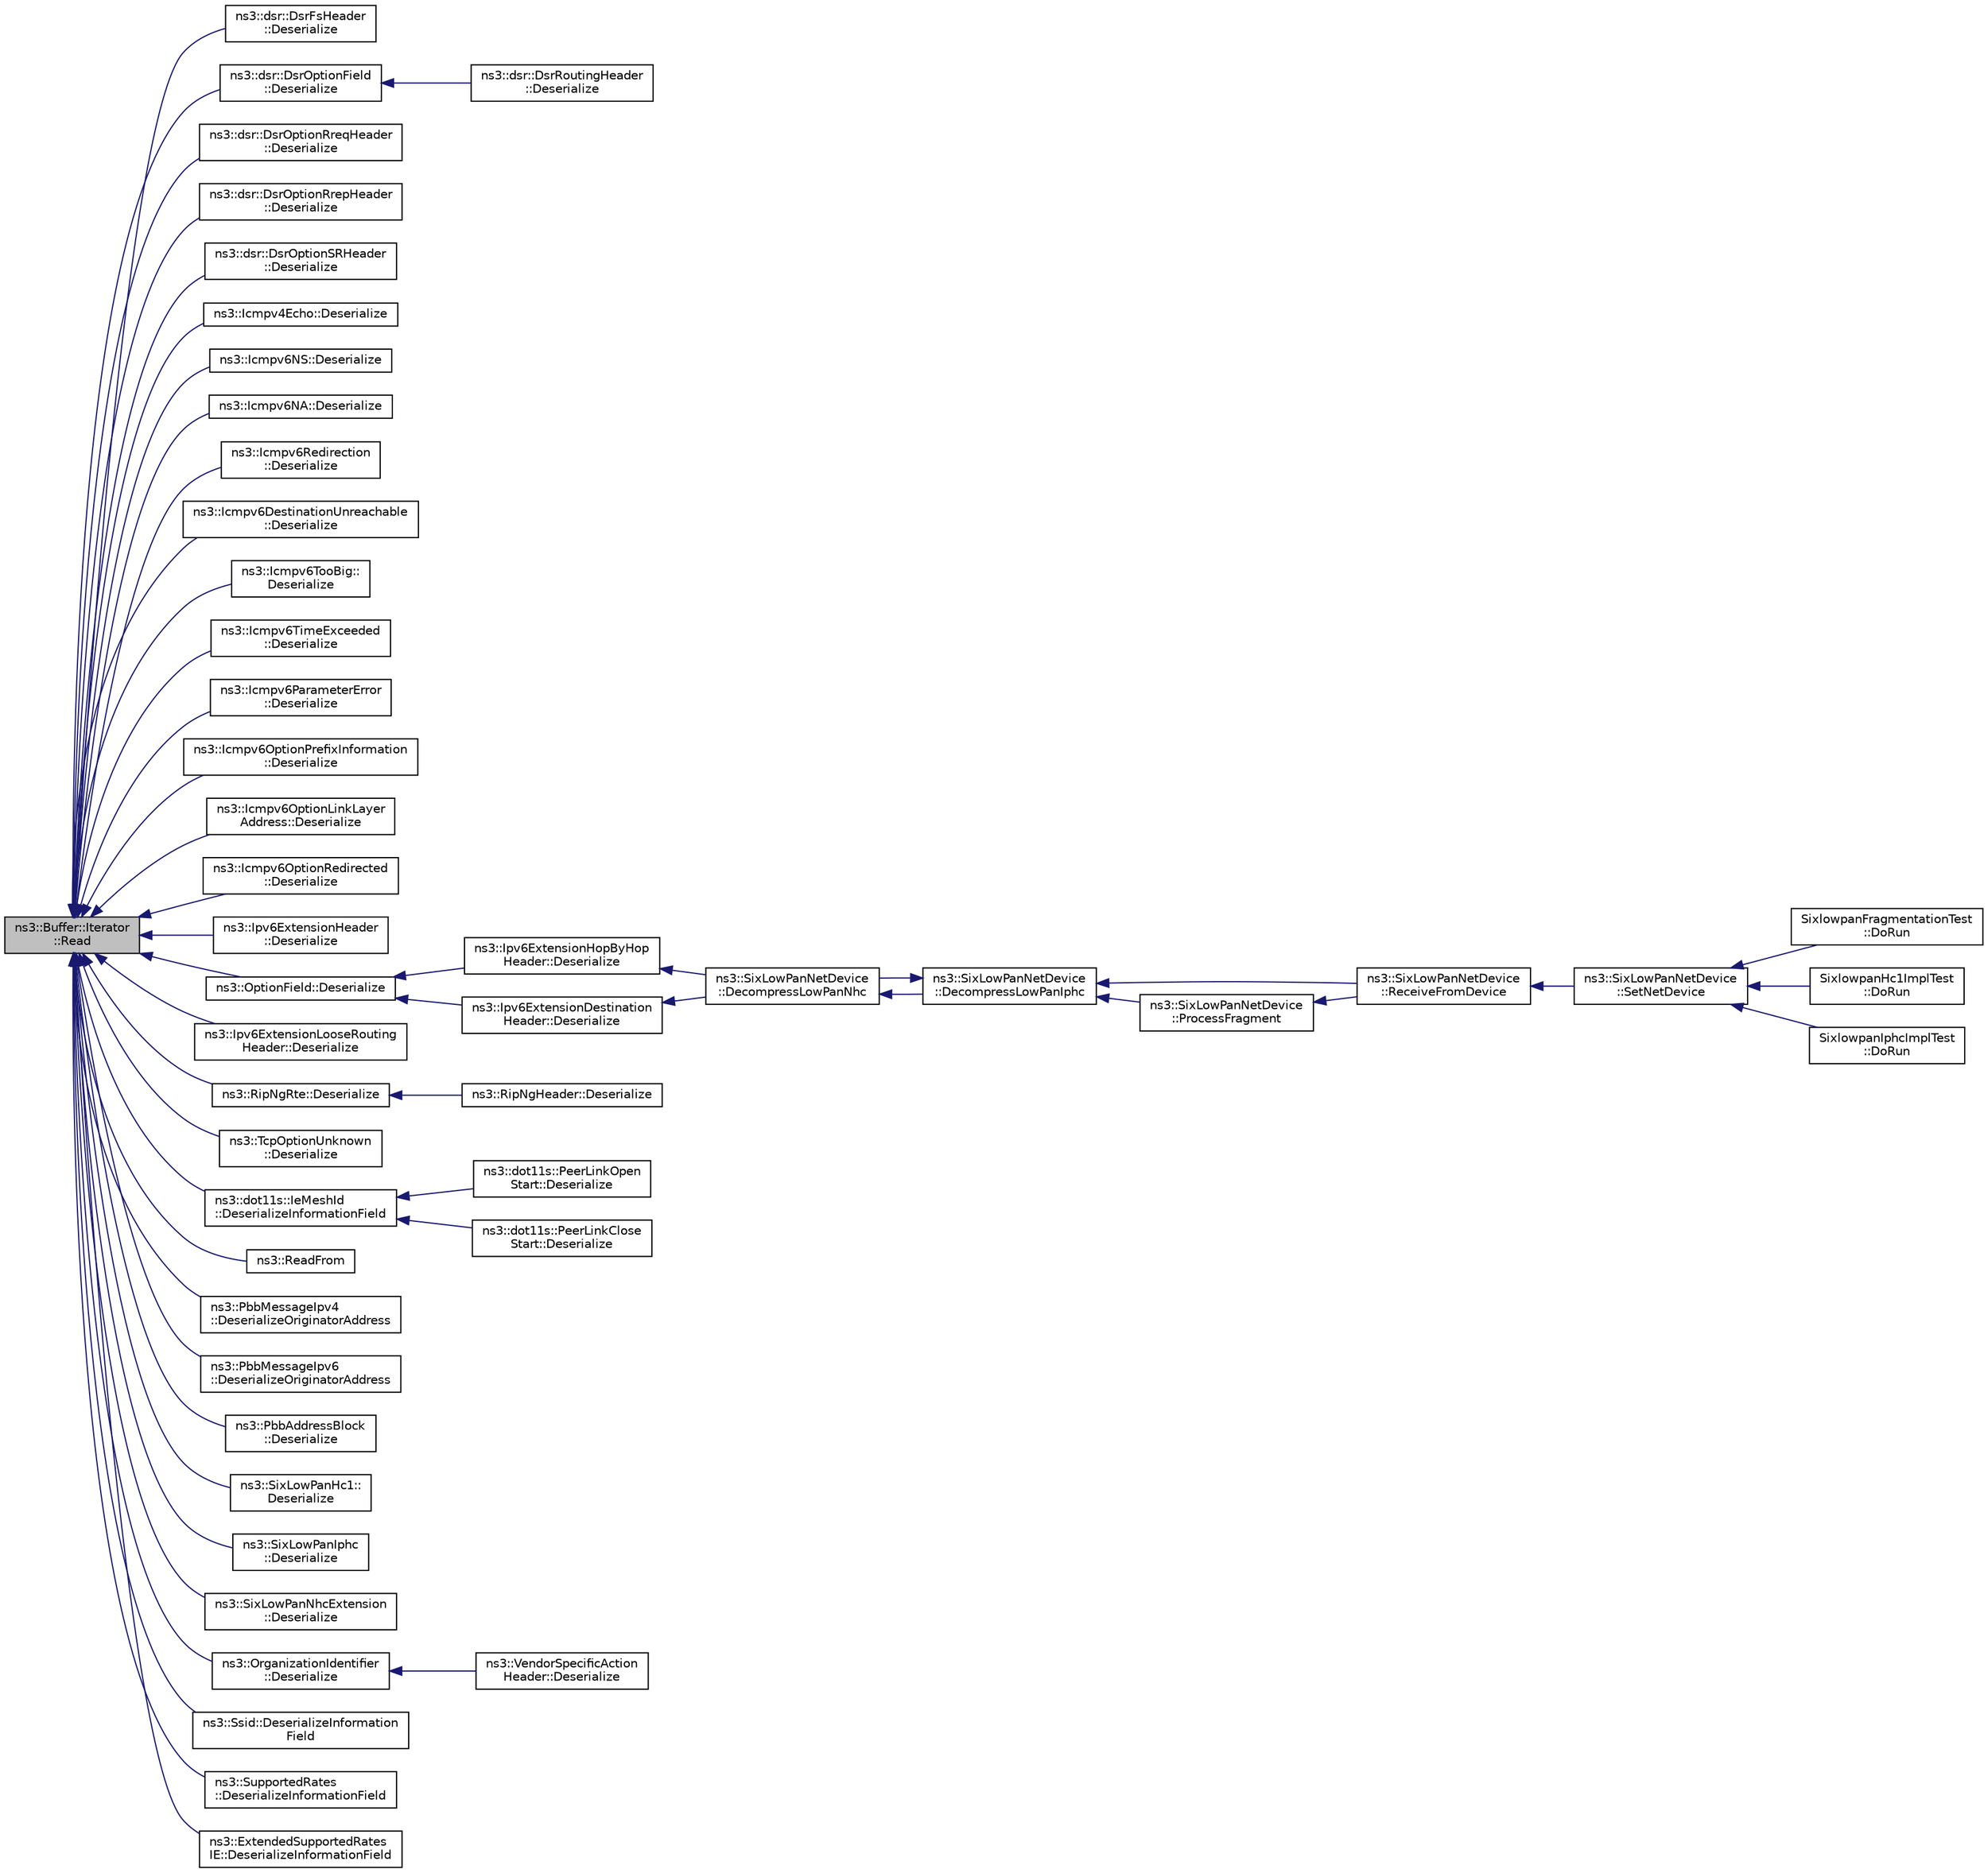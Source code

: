 digraph "ns3::Buffer::Iterator::Read"
{
  edge [fontname="Helvetica",fontsize="10",labelfontname="Helvetica",labelfontsize="10"];
  node [fontname="Helvetica",fontsize="10",shape=record];
  rankdir="LR";
  Node1 [label="ns3::Buffer::Iterator\l::Read",height=0.2,width=0.4,color="black", fillcolor="grey75", style="filled", fontcolor="black"];
  Node1 -> Node2 [dir="back",color="midnightblue",fontsize="10",style="solid"];
  Node2 [label="ns3::dsr::DsrFsHeader\l::Deserialize",height=0.2,width=0.4,color="black", fillcolor="white", style="filled",URL="$dc/dc2/classns3_1_1dsr_1_1DsrFsHeader.html#acb5736dd005d323eefae5cc9db9eb5b9",tooltip="Deserialize the packet. "];
  Node1 -> Node3 [dir="back",color="midnightblue",fontsize="10",style="solid"];
  Node3 [label="ns3::dsr::DsrOptionField\l::Deserialize",height=0.2,width=0.4,color="black", fillcolor="white", style="filled",URL="$d7/d28/classns3_1_1dsr_1_1DsrOptionField.html#a18a58a88b2ba6ffc94669771647e586c",tooltip="Deserialize the packet. "];
  Node3 -> Node4 [dir="back",color="midnightblue",fontsize="10",style="solid"];
  Node4 [label="ns3::dsr::DsrRoutingHeader\l::Deserialize",height=0.2,width=0.4,color="black", fillcolor="white", style="filled",URL="$dd/d47/classns3_1_1dsr_1_1DsrRoutingHeader.html#aa3440ffd0d425f8562e313aea165c433",tooltip="Deserialize the packet. "];
  Node1 -> Node5 [dir="back",color="midnightblue",fontsize="10",style="solid"];
  Node5 [label="ns3::dsr::DsrOptionRreqHeader\l::Deserialize",height=0.2,width=0.4,color="black", fillcolor="white", style="filled",URL="$d9/d21/classns3_1_1dsr_1_1DsrOptionRreqHeader.html#a7cf6a4240408c554fe4ca6ea9b266651",tooltip="Deserialize the packet. "];
  Node1 -> Node6 [dir="back",color="midnightblue",fontsize="10",style="solid"];
  Node6 [label="ns3::dsr::DsrOptionRrepHeader\l::Deserialize",height=0.2,width=0.4,color="black", fillcolor="white", style="filled",URL="$d8/d40/classns3_1_1dsr_1_1DsrOptionRrepHeader.html#a712214d2e33913f631092ddaccfdb774",tooltip="Deserialize the packet. "];
  Node1 -> Node7 [dir="back",color="midnightblue",fontsize="10",style="solid"];
  Node7 [label="ns3::dsr::DsrOptionSRHeader\l::Deserialize",height=0.2,width=0.4,color="black", fillcolor="white", style="filled",URL="$dc/d0a/classns3_1_1dsr_1_1DsrOptionSRHeader.html#a83a9b996c0be40f74b61f8b56f82330e",tooltip="Deserialize the packet. "];
  Node1 -> Node8 [dir="back",color="midnightblue",fontsize="10",style="solid"];
  Node8 [label="ns3::Icmpv4Echo::Deserialize",height=0.2,width=0.4,color="black", fillcolor="white", style="filled",URL="$d8/dcc/classns3_1_1Icmpv4Echo.html#ad794af55112b9e786094a843bb758bb9"];
  Node1 -> Node9 [dir="back",color="midnightblue",fontsize="10",style="solid"];
  Node9 [label="ns3::Icmpv6NS::Deserialize",height=0.2,width=0.4,color="black", fillcolor="white", style="filled",URL="$d7/da5/classns3_1_1Icmpv6NS.html#aa2fa4464ead95a030997d55f1f023dc0",tooltip="Deserialize the packet. "];
  Node1 -> Node10 [dir="back",color="midnightblue",fontsize="10",style="solid"];
  Node10 [label="ns3::Icmpv6NA::Deserialize",height=0.2,width=0.4,color="black", fillcolor="white", style="filled",URL="$d2/de8/classns3_1_1Icmpv6NA.html#ade6ada5c42f4342a466139d75699718b",tooltip="Deserialize the packet. "];
  Node1 -> Node11 [dir="back",color="midnightblue",fontsize="10",style="solid"];
  Node11 [label="ns3::Icmpv6Redirection\l::Deserialize",height=0.2,width=0.4,color="black", fillcolor="white", style="filled",URL="$de/da3/classns3_1_1Icmpv6Redirection.html#abcfbc9f63e544250bb40c302c0537788",tooltip="Deserialize the packet. "];
  Node1 -> Node12 [dir="back",color="midnightblue",fontsize="10",style="solid"];
  Node12 [label="ns3::Icmpv6DestinationUnreachable\l::Deserialize",height=0.2,width=0.4,color="black", fillcolor="white", style="filled",URL="$d1/deb/classns3_1_1Icmpv6DestinationUnreachable.html#aab4cce60f9e44ae3bdca60d7157c1cd1",tooltip="Deserialize the packet. "];
  Node1 -> Node13 [dir="back",color="midnightblue",fontsize="10",style="solid"];
  Node13 [label="ns3::Icmpv6TooBig::\lDeserialize",height=0.2,width=0.4,color="black", fillcolor="white", style="filled",URL="$d3/d1b/classns3_1_1Icmpv6TooBig.html#a2d0f077afd744d980a93fee1b5df93a4",tooltip="Deserialize the packet. "];
  Node1 -> Node14 [dir="back",color="midnightblue",fontsize="10",style="solid"];
  Node14 [label="ns3::Icmpv6TimeExceeded\l::Deserialize",height=0.2,width=0.4,color="black", fillcolor="white", style="filled",URL="$d5/db1/classns3_1_1Icmpv6TimeExceeded.html#aaa984e51f29224f2bddd776dae8154cf",tooltip="Deserialize the packet. "];
  Node1 -> Node15 [dir="back",color="midnightblue",fontsize="10",style="solid"];
  Node15 [label="ns3::Icmpv6ParameterError\l::Deserialize",height=0.2,width=0.4,color="black", fillcolor="white", style="filled",URL="$d8/dd7/classns3_1_1Icmpv6ParameterError.html#a9adc32f79c63175a9dde08e017746794",tooltip="Deserialize the packet. "];
  Node1 -> Node16 [dir="back",color="midnightblue",fontsize="10",style="solid"];
  Node16 [label="ns3::Icmpv6OptionPrefixInformation\l::Deserialize",height=0.2,width=0.4,color="black", fillcolor="white", style="filled",URL="$d4/d74/classns3_1_1Icmpv6OptionPrefixInformation.html#a3b88da9dc8b4d1c75b4c89e8d7954f83",tooltip="Deserialize the packet. "];
  Node1 -> Node17 [dir="back",color="midnightblue",fontsize="10",style="solid"];
  Node17 [label="ns3::Icmpv6OptionLinkLayer\lAddress::Deserialize",height=0.2,width=0.4,color="black", fillcolor="white", style="filled",URL="$d5/dba/classns3_1_1Icmpv6OptionLinkLayerAddress.html#a84c1d39a00747d25defb642b7fbdb411",tooltip="Deserialize the packet. "];
  Node1 -> Node18 [dir="back",color="midnightblue",fontsize="10",style="solid"];
  Node18 [label="ns3::Icmpv6OptionRedirected\l::Deserialize",height=0.2,width=0.4,color="black", fillcolor="white", style="filled",URL="$d9/dac/classns3_1_1Icmpv6OptionRedirected.html#a14bb7113257521bbc15a9df4e0e134ba",tooltip="Deserialize the packet. "];
  Node1 -> Node19 [dir="back",color="midnightblue",fontsize="10",style="solid"];
  Node19 [label="ns3::Ipv6ExtensionHeader\l::Deserialize",height=0.2,width=0.4,color="black", fillcolor="white", style="filled",URL="$d5/d0e/classns3_1_1Ipv6ExtensionHeader.html#a20381aa4706f87bd373604ea53f3488f",tooltip="Deserialize the packet. "];
  Node1 -> Node20 [dir="back",color="midnightblue",fontsize="10",style="solid"];
  Node20 [label="ns3::OptionField::Deserialize",height=0.2,width=0.4,color="black", fillcolor="white", style="filled",URL="$d3/d4b/classns3_1_1OptionField.html#a8df2abe90be59cebdcca83b1e1708ba5",tooltip="Deserialize the packet. "];
  Node20 -> Node21 [dir="back",color="midnightblue",fontsize="10",style="solid"];
  Node21 [label="ns3::Ipv6ExtensionHopByHop\lHeader::Deserialize",height=0.2,width=0.4,color="black", fillcolor="white", style="filled",URL="$d7/d39/classns3_1_1Ipv6ExtensionHopByHopHeader.html#af366694cbc19cd319d8e65700a06082f",tooltip="Deserialize the packet. "];
  Node21 -> Node22 [dir="back",color="midnightblue",fontsize="10",style="solid"];
  Node22 [label="ns3::SixLowPanNetDevice\l::DecompressLowPanNhc",height=0.2,width=0.4,color="black", fillcolor="white", style="filled",URL="$d1/d2b/classns3_1_1SixLowPanNetDevice.html#af69701425fa2e02ab4a7fdcd1db99cc8",tooltip="Decompress the headers according to NHC compression. "];
  Node22 -> Node23 [dir="back",color="midnightblue",fontsize="10",style="solid"];
  Node23 [label="ns3::SixLowPanNetDevice\l::DecompressLowPanIphc",height=0.2,width=0.4,color="black", fillcolor="white", style="filled",URL="$d1/d2b/classns3_1_1SixLowPanNetDevice.html#ae861be68db1b554cc3e5ea5e263b12ed",tooltip="Decompress the headers according to IPHC compression. "];
  Node23 -> Node24 [dir="back",color="midnightblue",fontsize="10",style="solid"];
  Node24 [label="ns3::SixLowPanNetDevice\l::ReceiveFromDevice",height=0.2,width=0.4,color="black", fillcolor="white", style="filled",URL="$d1/d2b/classns3_1_1SixLowPanNetDevice.html#a35d31ab6c6270f1923ce5b0f77d582b6",tooltip="Receives all the packets from a NetDevice for further processing. "];
  Node24 -> Node25 [dir="back",color="midnightblue",fontsize="10",style="solid"];
  Node25 [label="ns3::SixLowPanNetDevice\l::SetNetDevice",height=0.2,width=0.4,color="black", fillcolor="white", style="filled",URL="$d1/d2b/classns3_1_1SixLowPanNetDevice.html#a81c74a5dc06e3fbad1a8b1c59d1f68fa",tooltip="Setup SixLowPan to be a proxy for the specified NetDevice. All the packets incoming and outgoing from..."];
  Node25 -> Node26 [dir="back",color="midnightblue",fontsize="10",style="solid"];
  Node26 [label="SixlowpanFragmentationTest\l::DoRun",height=0.2,width=0.4,color="black", fillcolor="white", style="filled",URL="$df/dc3/classSixlowpanFragmentationTest.html#ae85beebff8e7d4f8c1e108beb17df274",tooltip="Implementation to actually run this TestCase. "];
  Node25 -> Node27 [dir="back",color="midnightblue",fontsize="10",style="solid"];
  Node27 [label="SixlowpanHc1ImplTest\l::DoRun",height=0.2,width=0.4,color="black", fillcolor="white", style="filled",URL="$dc/d9d/classSixlowpanHc1ImplTest.html#aa79a7268da3494e740b28d19c4ec734c",tooltip="Implementation to actually run this TestCase. "];
  Node25 -> Node28 [dir="back",color="midnightblue",fontsize="10",style="solid"];
  Node28 [label="SixlowpanIphcImplTest\l::DoRun",height=0.2,width=0.4,color="black", fillcolor="white", style="filled",URL="$d7/dd2/classSixlowpanIphcImplTest.html#a9fb0641fca5f024ac67c07510f418c02",tooltip="Implementation to actually run this TestCase. "];
  Node23 -> Node22 [dir="back",color="midnightblue",fontsize="10",style="solid"];
  Node23 -> Node29 [dir="back",color="midnightblue",fontsize="10",style="solid"];
  Node29 [label="ns3::SixLowPanNetDevice\l::ProcessFragment",height=0.2,width=0.4,color="black", fillcolor="white", style="filled",URL="$d1/d2b/classns3_1_1SixLowPanNetDevice.html#a8ae23f88e38059a0096bf87e58007240",tooltip="Process a packet fragment. "];
  Node29 -> Node24 [dir="back",color="midnightblue",fontsize="10",style="solid"];
  Node20 -> Node30 [dir="back",color="midnightblue",fontsize="10",style="solid"];
  Node30 [label="ns3::Ipv6ExtensionDestination\lHeader::Deserialize",height=0.2,width=0.4,color="black", fillcolor="white", style="filled",URL="$d6/d65/classns3_1_1Ipv6ExtensionDestinationHeader.html#afb09b5d3221279bc1fcad100aa950947",tooltip="Deserialize the packet. "];
  Node30 -> Node22 [dir="back",color="midnightblue",fontsize="10",style="solid"];
  Node1 -> Node31 [dir="back",color="midnightblue",fontsize="10",style="solid"];
  Node31 [label="ns3::Ipv6ExtensionLooseRouting\lHeader::Deserialize",height=0.2,width=0.4,color="black", fillcolor="white", style="filled",URL="$d4/d09/classns3_1_1Ipv6ExtensionLooseRoutingHeader.html#af1345d6ac6b777807f09c03471a4a635",tooltip="Deserialize the packet. "];
  Node1 -> Node32 [dir="back",color="midnightblue",fontsize="10",style="solid"];
  Node32 [label="ns3::RipNgRte::Deserialize",height=0.2,width=0.4,color="black", fillcolor="white", style="filled",URL="$d1/ded/classns3_1_1RipNgRte.html#af8ce951466606c60240d903940e2b397",tooltip="Deserialize the packet. "];
  Node32 -> Node33 [dir="back",color="midnightblue",fontsize="10",style="solid"];
  Node33 [label="ns3::RipNgHeader::Deserialize",height=0.2,width=0.4,color="black", fillcolor="white", style="filled",URL="$d8/d03/classns3_1_1RipNgHeader.html#ab6bd6911230599868747821f94e65588",tooltip="Deserialize the packet. "];
  Node1 -> Node34 [dir="back",color="midnightblue",fontsize="10",style="solid"];
  Node34 [label="ns3::TcpOptionUnknown\l::Deserialize",height=0.2,width=0.4,color="black", fillcolor="white", style="filled",URL="$df/dc6/classns3_1_1TcpOptionUnknown.html#ae6343958a6ce72ed9133677d1b43866b",tooltip="Deserialize the Option from a buffer iterator. "];
  Node1 -> Node35 [dir="back",color="midnightblue",fontsize="10",style="solid"];
  Node35 [label="ns3::dot11s::IeMeshId\l::DeserializeInformationField",height=0.2,width=0.4,color="black", fillcolor="white", style="filled",URL="$d5/d44/classns3_1_1dot11s_1_1IeMeshId.html#aeffabe32bf155a57c71ff0e3132e32cc"];
  Node35 -> Node36 [dir="back",color="midnightblue",fontsize="10",style="solid"];
  Node36 [label="ns3::dot11s::PeerLinkOpen\lStart::Deserialize",height=0.2,width=0.4,color="black", fillcolor="white", style="filled",URL="$da/d35/classns3_1_1dot11s_1_1PeerLinkOpenStart.html#a315473be0f383a55415b452b45f688bb"];
  Node35 -> Node37 [dir="back",color="midnightblue",fontsize="10",style="solid"];
  Node37 [label="ns3::dot11s::PeerLinkClose\lStart::Deserialize",height=0.2,width=0.4,color="black", fillcolor="white", style="filled",URL="$d1/d01/classns3_1_1dot11s_1_1PeerLinkCloseStart.html#a0c21315898d9ed65222223b4b8a4039d"];
  Node1 -> Node38 [dir="back",color="midnightblue",fontsize="10",style="solid"];
  Node38 [label="ns3::ReadFrom",height=0.2,width=0.4,color="black", fillcolor="white", style="filled",URL="$d7/d2e/namespacens3.html#a67001810e29fd2fde4394e59a358c440",tooltip="Read an Ipv6Address from a Buffer. "];
  Node1 -> Node39 [dir="back",color="midnightblue",fontsize="10",style="solid"];
  Node39 [label="ns3::PbbMessageIpv4\l::DeserializeOriginatorAddress",height=0.2,width=0.4,color="black", fillcolor="white", style="filled",URL="$d1/d76/classns3_1_1PbbMessageIpv4.html#a0e87efc841a1d8cdc5e5a683dd9acab1",tooltip="Deserialize the originator address. "];
  Node1 -> Node40 [dir="back",color="midnightblue",fontsize="10",style="solid"];
  Node40 [label="ns3::PbbMessageIpv6\l::DeserializeOriginatorAddress",height=0.2,width=0.4,color="black", fillcolor="white", style="filled",URL="$db/d3a/classns3_1_1PbbMessageIpv6.html#a17e6a6338fb64d31be30c623cdae60f7",tooltip="Deserialize the originator address. "];
  Node1 -> Node41 [dir="back",color="midnightblue",fontsize="10",style="solid"];
  Node41 [label="ns3::PbbAddressBlock\l::Deserialize",height=0.2,width=0.4,color="black", fillcolor="white", style="filled",URL="$d7/d4c/classns3_1_1PbbAddressBlock.html#ac3afa495e1765e58ea203d42a8860492",tooltip="Deserializes an address block from the specified buffer. "];
  Node1 -> Node42 [dir="back",color="midnightblue",fontsize="10",style="solid"];
  Node42 [label="ns3::SixLowPanHc1::\lDeserialize",height=0.2,width=0.4,color="black", fillcolor="white", style="filled",URL="$d5/d28/classns3_1_1SixLowPanHc1.html#a284dddfe9b47e16a87f350ef7b1852f9",tooltip="Deserialize the packet. "];
  Node1 -> Node43 [dir="back",color="midnightblue",fontsize="10",style="solid"];
  Node43 [label="ns3::SixLowPanIphc\l::Deserialize",height=0.2,width=0.4,color="black", fillcolor="white", style="filled",URL="$d5/dfb/classns3_1_1SixLowPanIphc.html#a440f2c49e023aea9c5dd19052e08cddc",tooltip="Deserialize the packet. "];
  Node1 -> Node44 [dir="back",color="midnightblue",fontsize="10",style="solid"];
  Node44 [label="ns3::SixLowPanNhcExtension\l::Deserialize",height=0.2,width=0.4,color="black", fillcolor="white", style="filled",URL="$d5/d62/classns3_1_1SixLowPanNhcExtension.html#ae4b9a1a981531508887903c32a2cb599",tooltip="Deserialize the packet. "];
  Node1 -> Node45 [dir="back",color="midnightblue",fontsize="10",style="solid"];
  Node45 [label="ns3::OrganizationIdentifier\l::Deserialize",height=0.2,width=0.4,color="black", fillcolor="white", style="filled",URL="$d4/dac/classns3_1_1OrganizationIdentifier.html#a9f42c40d01c68a5a4657af828225bce2"];
  Node45 -> Node46 [dir="back",color="midnightblue",fontsize="10",style="solid"];
  Node46 [label="ns3::VendorSpecificAction\lHeader::Deserialize",height=0.2,width=0.4,color="black", fillcolor="white", style="filled",URL="$dd/d4d/classns3_1_1VendorSpecificActionHeader.html#a8a976570912a0ac4c0fafbaafd4a9ee4"];
  Node1 -> Node47 [dir="back",color="midnightblue",fontsize="10",style="solid"];
  Node47 [label="ns3::Ssid::DeserializeInformation\lField",height=0.2,width=0.4,color="black", fillcolor="white", style="filled",URL="$db/da2/classns3_1_1Ssid.html#a50ef0315de97b0f2acfbbbe852b5688e"];
  Node1 -> Node48 [dir="back",color="midnightblue",fontsize="10",style="solid"];
  Node48 [label="ns3::SupportedRates\l::DeserializeInformationField",height=0.2,width=0.4,color="black", fillcolor="white", style="filled",URL="$de/de8/classns3_1_1SupportedRates.html#a2212a6b6f233ff11fb2e57bd34c61662"];
  Node1 -> Node49 [dir="back",color="midnightblue",fontsize="10",style="solid"];
  Node49 [label="ns3::ExtendedSupportedRates\lIE::DeserializeInformationField",height=0.2,width=0.4,color="black", fillcolor="white", style="filled",URL="$d9/d48/classns3_1_1ExtendedSupportedRatesIE.html#af35d306abad399d0fb7bc0e5986693d3"];
}
